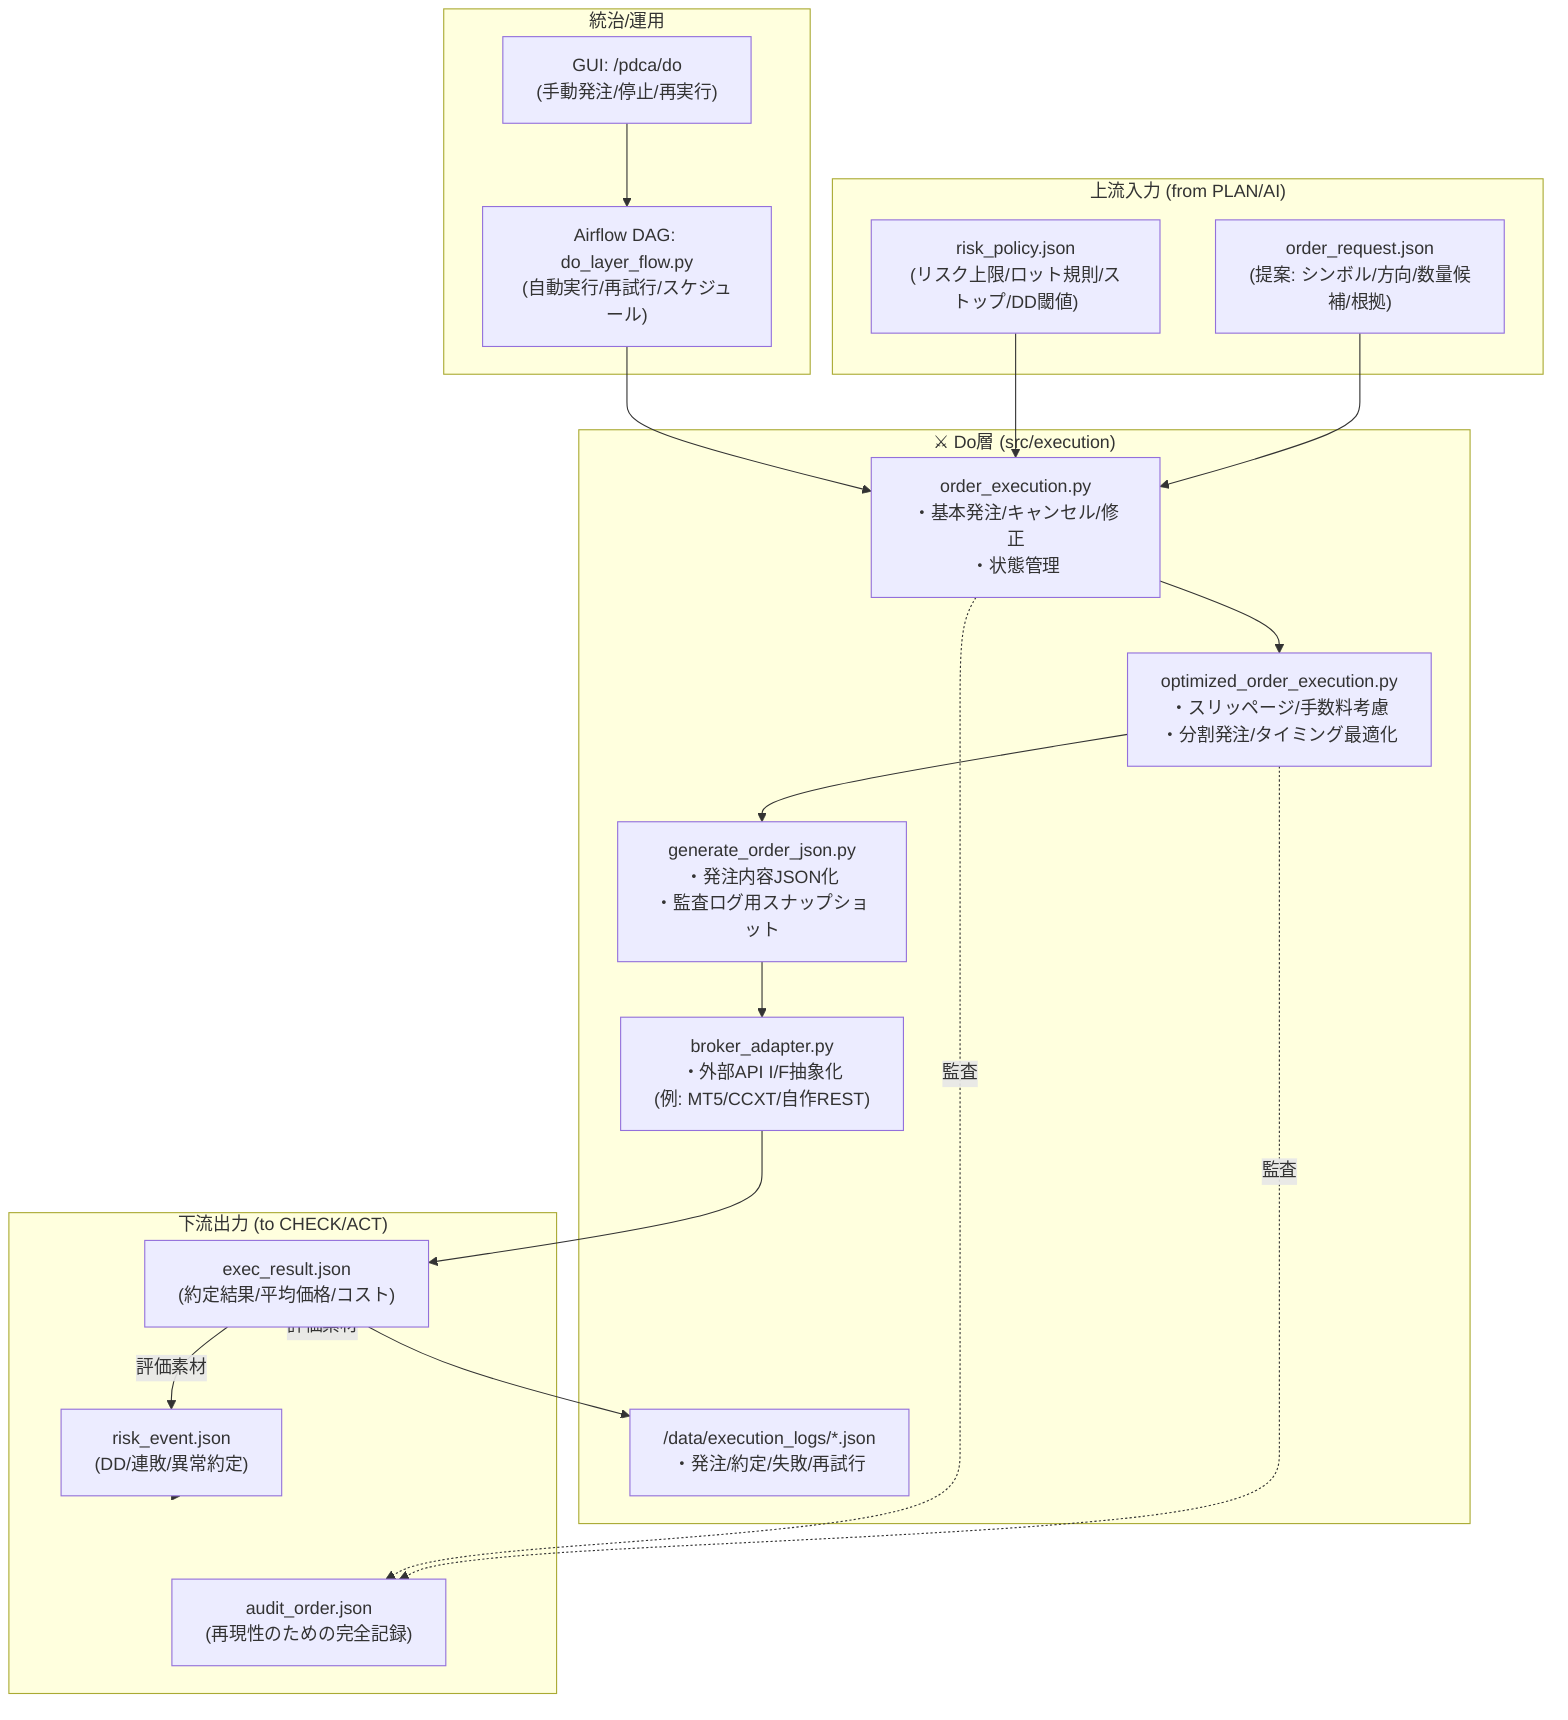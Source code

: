 %% DO層 詳細図（発注実行・最適化・JSON化・外部ブローカー）
flowchart TD

  %% 入力（Plan層からの提案/予測/ロット）
  subgraph INPUTS["上流入力 (from PLAN/AI)"]
    REQ["order_request.json\n(提案: シンボル/方向/数量候補/根拠)"]
    RISKPOL["risk_policy.json\n(リスク上限/ロット規則/ストップ/DD閾値)"]
  end

  %% DO層
  subgraph DO["⚔️ Do層 (src/execution)"]
    ORDER["order_execution.py\n・基本発注/キャンセル/修正\n・状態管理"]
    OPT["optimized_order_execution.py\n・スリッページ/手数料考慮\n・分割発注/タイミング最適化"]
    GENJSON["generate_order_json.py\n・発注内容JSON化\n・監査ログ用スナップショット"]
    BROKER["broker_adapter.py\n・外部API I/F抽象化\n(例: MT5/CCXT/自作REST)"]
    LOG["/data/execution_logs/*.json\n・発注/約定/失敗/再試行"]
  end

  %% 下流（Check/Actへ）
  subgraph OUTPUTS["下流出力 (to CHECK/ACT)"]
    EXECRES["exec_result.json\n(約定結果/平均価格/コスト)"]
    ALERTSRC["risk_event.json\n(DD/連敗/異常約定)"]
    AUDIT["audit_order.json\n(再現性のための完全記録)"]
  end

  %% ガバナンス
  subgraph ORCH["統治/運用"]
    GUIDO["GUI: /pdca/do\n(手動発注/停止/再実行)"]
    DAGDO["Airflow DAG: do_layer_flow.py\n(自動実行/再試行/スケジュール)"]
  end

  %% フロー
  REQ --> ORDER
  RISKPOL --> ORDER
  ORDER --> OPT
  OPT --> GENJSON --> BROKER
  BROKER --> EXECRES
  EXECRES --> LOG
  OPT -. 監査 .-> AUDIT
  ORDER -. 監査 .-> AUDIT

  %% 連携
  EXECRES -->|評価素材| ALERTSRC
  EXECRES -->|評価素材| OUTPUTS
  ALERTSRC --> OUTPUTS

  %% 管理
  GUIDO --> DAGDO
  DAGDO --> ORDER